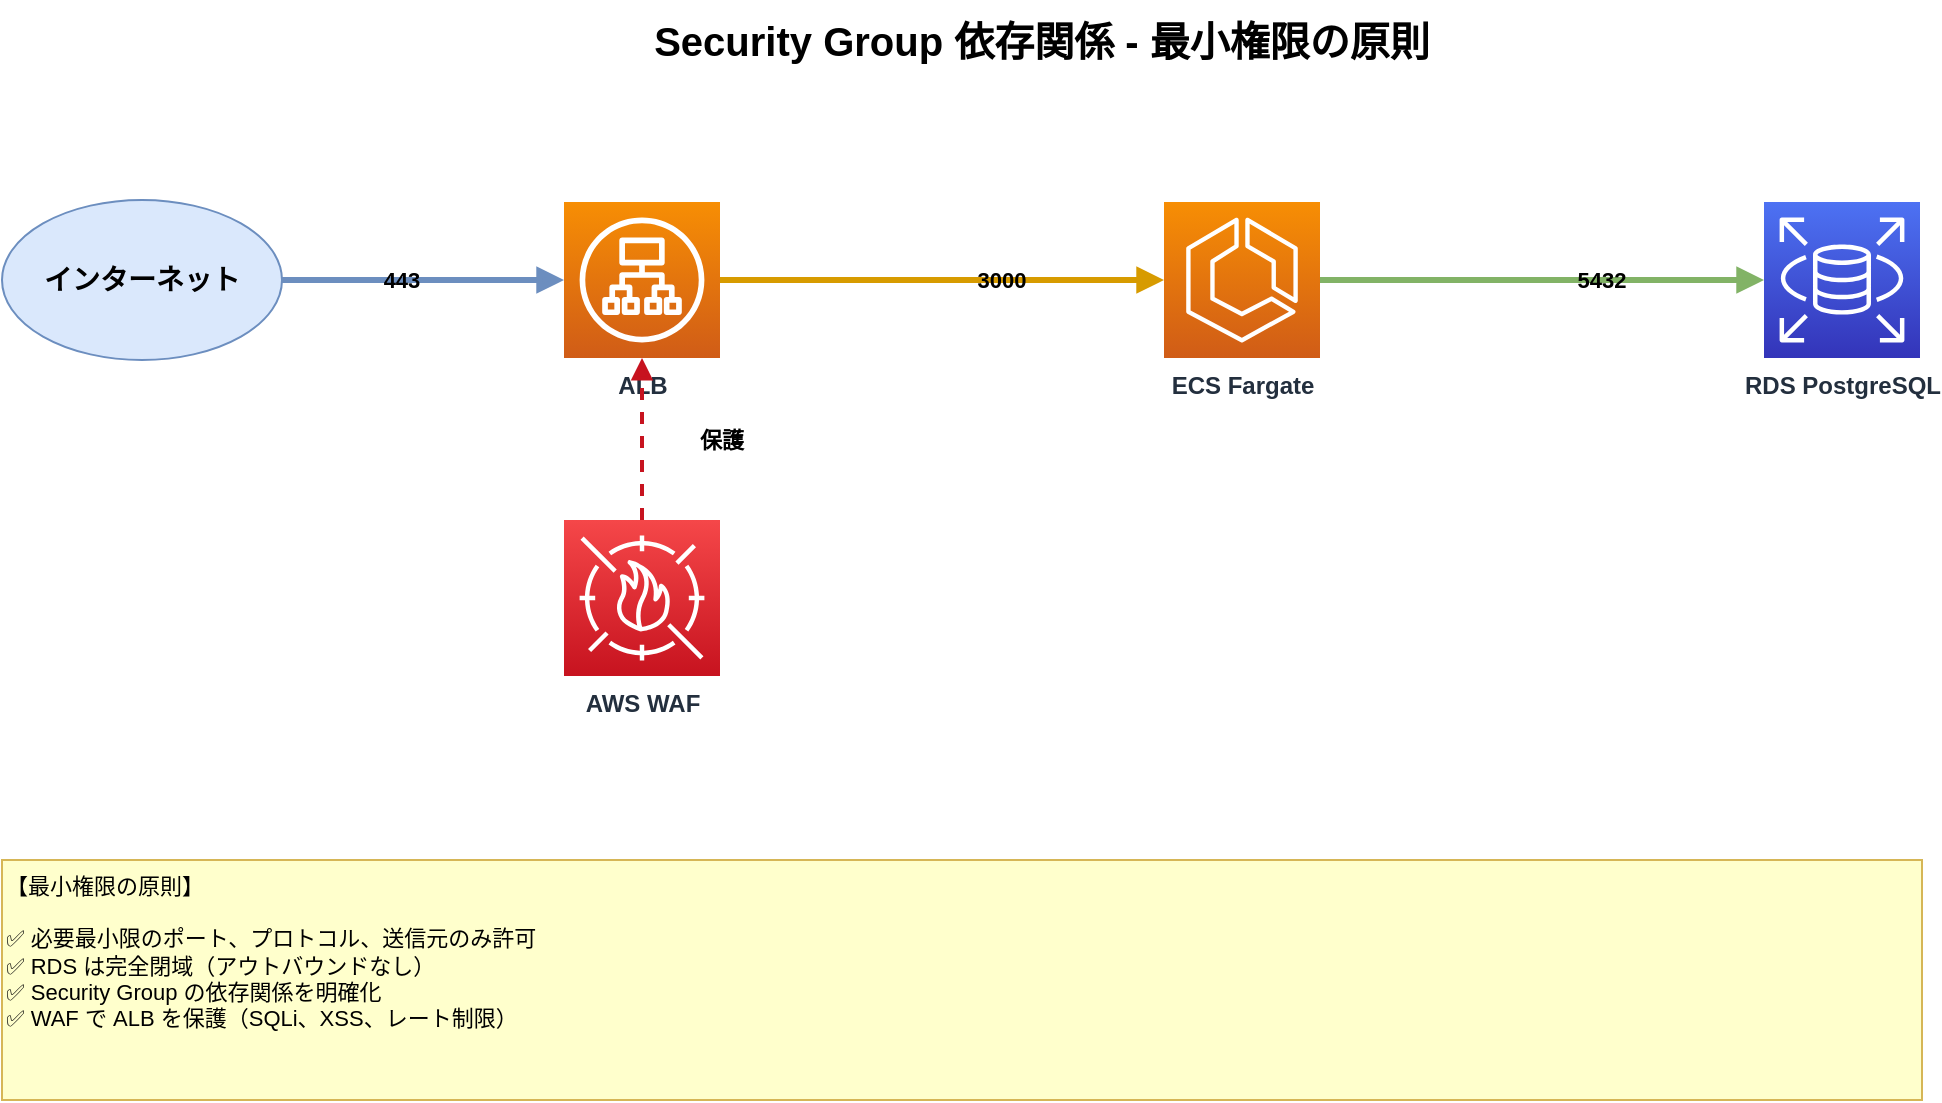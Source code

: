 <mxfile version="24.0.0">
  <diagram name="Security Group依存関係" id="security-group">
    <mxGraphModel dx="1422" dy="794" grid="1" gridSize="10" guides="1" tooltips="1" connect="1" arrows="1" fold="1" page="1" pageScale="1" pageWidth="1169" pageHeight="827" math="0" shadow="0">
      <root>
        <mxCell id="0" />
        <mxCell id="1" parent="0" />

        <!-- Title -->
        <mxCell id="title" value="Security Group 依存関係 - 最小権限の原則" style="text;html=1;strokeColor=none;fillColor=none;align=center;verticalAlign=middle;whiteSpace=wrap;rounded=0;fontSize=20;fontStyle=1" vertex="1" parent="1">
          <mxGeometry x="250" y="20" width="700" height="40" as="geometry" />
        </mxCell>

        <!-- Internet -->
        <mxCell id="internet" value="インターネット" style="ellipse;whiteSpace=wrap;html=1;fillColor=#dae8fc;strokeColor=#6c8ebf;fontSize=14;fontStyle=1" vertex="1" parent="1">
          <mxGeometry x="80" y="120" width="140" height="80" as="geometry" />
        </mxCell>

        <!-- ALB -->
        <mxCell id="alb" value="ALB" style="sketch=0;points=[[0,0,0],[0.25,0,0],[0.5,0,0],[0.75,0,0],[1,0,0],[0,1,0],[0.25,1,0],[0.5,1,0],[0.75,1,0],[1,1,0],[0,0.25,0],[0,0.5,0],[0,0.75,0],[1,0.25,0],[1,0.5,0],[1,0.75,0]];outlineConnect=0;fontColor=#232F3E;gradientColor=#F78E04;gradientDirection=north;fillColor=#D05C17;strokeColor=#ffffff;dashed=0;verticalLabelPosition=bottom;verticalAlign=top;align=center;html=1;fontSize=12;fontStyle=1;aspect=fixed;shape=mxgraph.aws4.resourceIcon;resIcon=mxgraph.aws4.application_load_balancer;" vertex="1" parent="1">
          <mxGeometry x="361" y="121" width="78" height="78" as="geometry" />
        </mxCell>

        <!-- ECS -->
        <mxCell id="ecs" value="ECS Fargate" style="sketch=0;points=[[0,0,0],[0.25,0,0],[0.5,0,0],[0.75,0,0],[1,0,0],[0,1,0],[0.25,1,0],[0.5,1,0],[0.75,1,0],[1,1,0],[0,0.25,0],[0,0.5,0],[0,0.75,0],[1,0.25,0],[1,0.5,0],[1,0.75,0]];outlineConnect=0;fontColor=#232F3E;gradientColor=#F78E04;gradientDirection=north;fillColor=#D05C17;strokeColor=#ffffff;dashed=0;verticalLabelPosition=bottom;verticalAlign=top;align=center;html=1;fontSize=12;fontStyle=1;aspect=fixed;shape=mxgraph.aws4.resourceIcon;resIcon=mxgraph.aws4.ecs;" vertex="1" parent="1">
          <mxGeometry x="661" y="121" width="78" height="78" as="geometry" />
        </mxCell>

        <!-- RDS -->
        <mxCell id="rds" value="RDS PostgreSQL" style="sketch=0;points=[[0,0,0],[0.25,0,0],[0.5,0,0],[0.75,0,0],[1,0,0],[0,1,0],[0.25,1,0],[0.5,1,0],[0.75,1,0],[1,1,0],[0,0.25,0],[0,0.5,0],[0,0.75,0],[1,0.25,0],[1,0.5,0],[1,0.75,0]];outlineConnect=0;fontColor=#232F3E;gradientColor=#4D72F3;gradientDirection=north;fillColor=#3334B9;strokeColor=#ffffff;dashed=0;verticalLabelPosition=bottom;verticalAlign=top;align=center;html=1;fontSize=12;fontStyle=1;aspect=fixed;shape=mxgraph.aws4.resourceIcon;resIcon=mxgraph.aws4.rds;" vertex="1" parent="1">
          <mxGeometry x="961" y="121" width="78" height="78" as="geometry" />
        </mxCell>

        <!-- Arrows -->
        <mxCell id="arrow1" style="edgeStyle=orthogonalEdgeStyle;rounded=0;orthogonalLoop=1;jettySize=auto;html=1;strokeWidth=3;endArrow=block;endFill=1;strokeColor=#6c8ebf;" edge="1" parent="1" source="internet" target="alb">
          <mxGeometry relative="1" as="geometry" />
        </mxCell>

        <mxCell id="arrow2" style="edgeStyle=orthogonalEdgeStyle;rounded=0;orthogonalLoop=1;jettySize=auto;html=1;strokeWidth=3;endArrow=block;endFill=1;strokeColor=#d79b00;" edge="1" parent="1" source="alb" target="ecs">
          <mxGeometry relative="1" as="geometry" />
        </mxCell>

        <mxCell id="arrow3" style="edgeStyle=orthogonalEdgeStyle;rounded=0;orthogonalLoop=1;jettySize=auto;html=1;strokeWidth=3;endArrow=block;endFill=1;strokeColor=#82b366;" edge="1" parent="1" source="ecs" target="rds">
          <mxGeometry relative="1" as="geometry" />
        </mxCell>

        <!-- Labels -->
        <mxCell id="label1" value="443" style="text;html=1;strokeColor=none;fillColor=none;align=center;verticalAlign=middle;whiteSpace=wrap;rounded=0;fontSize=11;fontStyle=1" vertex="1" parent="1">
          <mxGeometry x="260" y="150" width="40" height="20" as="geometry" />
        </mxCell>

        <mxCell id="label2" value="3000" style="text;html=1;strokeColor=none;fillColor=none;align=center;verticalAlign=middle;whiteSpace=wrap;rounded=0;fontSize=11;fontStyle=1" vertex="1" parent="1">
          <mxGeometry x="560" y="150" width="40" height="20" as="geometry" />
        </mxCell>

        <mxCell id="label3" value="5432" style="text;html=1;strokeColor=none;fillColor=none;align=center;verticalAlign=middle;whiteSpace=wrap;rounded=0;fontSize=11;fontStyle=1" vertex="1" parent="1">
          <mxGeometry x="860" y="150" width="40" height="20" as="geometry" />
        </mxCell>

        <!-- WAF -->
        <mxCell id="waf" value="AWS WAF" style="sketch=0;points=[[0,0,0],[0.25,0,0],[0.5,0,0],[0.75,0,0],[1,0,0],[0,1,0],[0.25,1,0],[0.5,1,0],[0.75,1,0],[1,1,0],[0,0.25,0],[0,0.5,0],[0,0.75,0],[1,0.25,0],[1,0.5,0],[1,0.75,0]];outlineConnect=0;fontColor=#232F3E;gradientColor=#F54749;gradientDirection=north;fillColor=#C7131F;strokeColor=#ffffff;dashed=0;verticalLabelPosition=bottom;verticalAlign=top;align=center;html=1;fontSize=12;fontStyle=1;aspect=fixed;shape=mxgraph.aws4.resourceIcon;resIcon=mxgraph.aws4.waf;" vertex="1" parent="1">
          <mxGeometry x="361" y="280" width="78" height="78" as="geometry" />
        </mxCell>

        <mxCell id="arrow-waf" style="edgeStyle=orthogonalEdgeStyle;rounded=0;orthogonalLoop=1;jettySize=auto;html=1;strokeWidth=2;endArrow=block;endFill=1;strokeColor=#C7131F;dashed=1;" edge="1" parent="1" source="waf" target="alb">
          <mxGeometry relative="1" as="geometry" />
        </mxCell>

        <mxCell id="label-waf" value="保護" style="text;html=1;strokeColor=none;fillColor=none;align=center;verticalAlign=middle;whiteSpace=wrap;rounded=0;fontSize=11;fontStyle=1" vertex="1" parent="1">
          <mxGeometry x="420" y="230" width="40" height="20" as="geometry" />
        </mxCell>

        <!-- Note -->
        <mxCell id="note" value="【最小権限の原則】&#xa;&#xa;✅ 必要最小限のポート、プロトコル、送信元のみ許可&#xa;✅ RDS は完全閉域（アウトバウンドなし）&#xa;✅ Security Group の依存関係を明確化&#xa;✅ WAF で ALB を保護（SQLi、XSS、レート制限）" style="rounded=0;whiteSpace=wrap;html=1;fillColor=#ffffcc;strokeColor=#d6b656;align=left;verticalAlign=top;fontSize=11;" vertex="1" parent="1">
          <mxGeometry x="80" y="450" width="960" height="120" as="geometry" />
        </mxCell>

      </root>
    </mxGraphModel>
  </diagram>
</mxfile>
